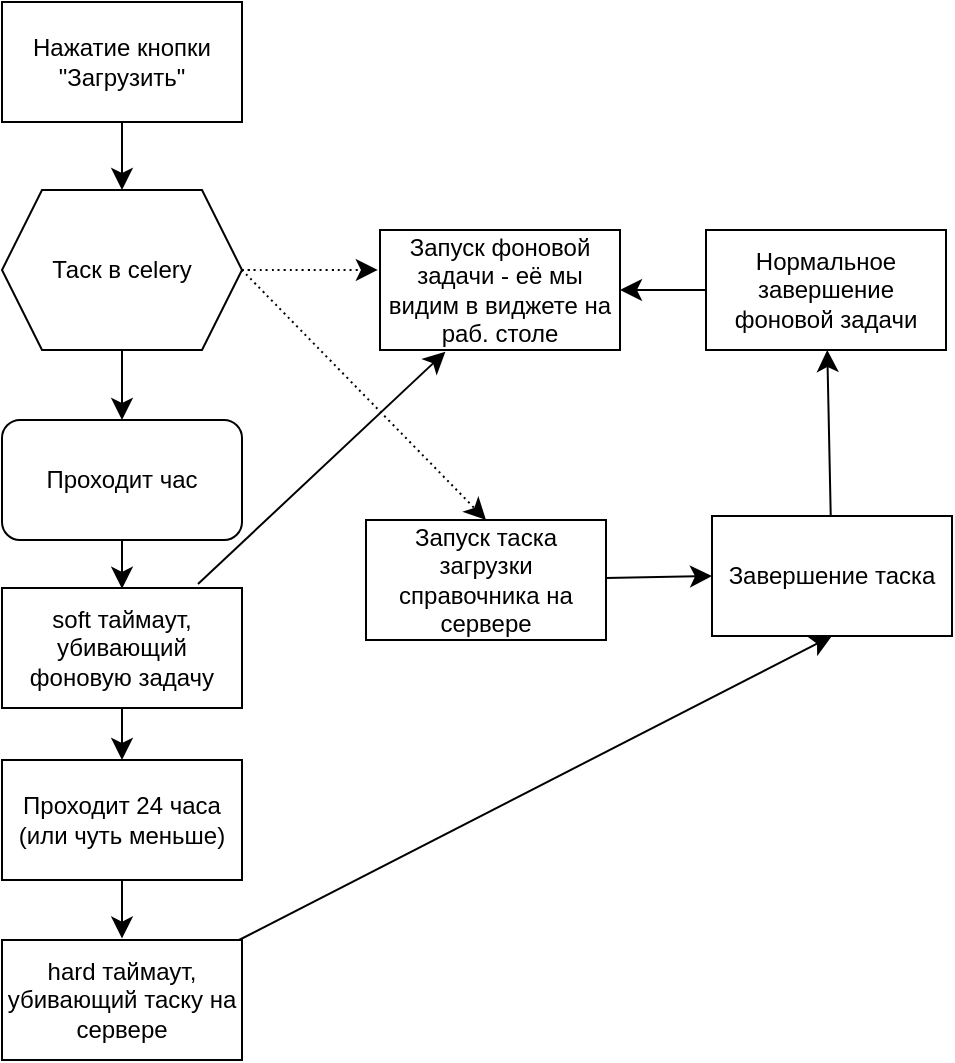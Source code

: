 <mxfile version="24.6.4" type="github">
  <diagram name="Page-1" id="SAffXF5wWCRBYehv1Hh8">
    <mxGraphModel dx="1552" dy="1038" grid="0" gridSize="10" guides="1" tooltips="1" connect="1" arrows="1" fold="1" page="0" pageScale="1" pageWidth="827" pageHeight="1169" math="0" shadow="0">
      <root>
        <mxCell id="0" />
        <mxCell id="1" parent="0" />
        <mxCell id="XOoU8E7iOTOzNlzP9aRr-24" style="edgeStyle=none;curved=1;rounded=0;orthogonalLoop=1;jettySize=auto;html=1;entryX=0.5;entryY=0;entryDx=0;entryDy=0;fontSize=12;startSize=8;endSize=8;" edge="1" parent="1" source="XOoU8E7iOTOzNlzP9aRr-1" target="XOoU8E7iOTOzNlzP9aRr-2">
          <mxGeometry relative="1" as="geometry" />
        </mxCell>
        <mxCell id="XOoU8E7iOTOzNlzP9aRr-1" value="Нажатие кнопки &quot;Загрузить&quot;" style="whiteSpace=wrap;html=1;" vertex="1" parent="1">
          <mxGeometry x="-320" y="-88" width="120" height="60" as="geometry" />
        </mxCell>
        <mxCell id="XOoU8E7iOTOzNlzP9aRr-4" style="edgeStyle=none;curved=1;rounded=0;orthogonalLoop=1;jettySize=auto;html=1;fontSize=12;startSize=8;endSize=8;exitX=1;exitY=0.5;exitDx=0;exitDy=0;dashed=1;dashPattern=1 2;entryX=0.5;entryY=0;entryDx=0;entryDy=0;" edge="1" parent="1" source="XOoU8E7iOTOzNlzP9aRr-2" target="XOoU8E7iOTOzNlzP9aRr-3">
          <mxGeometry relative="1" as="geometry">
            <mxPoint x="-132" y="150" as="targetPoint" />
            <mxPoint x="-198" y="46" as="sourcePoint" />
          </mxGeometry>
        </mxCell>
        <mxCell id="XOoU8E7iOTOzNlzP9aRr-6" style="edgeStyle=none;curved=1;rounded=0;orthogonalLoop=1;jettySize=auto;html=1;entryX=0.5;entryY=0;entryDx=0;entryDy=0;fontSize=12;startSize=8;endSize=8;" edge="1" parent="1" source="XOoU8E7iOTOzNlzP9aRr-2" target="XOoU8E7iOTOzNlzP9aRr-5">
          <mxGeometry relative="1" as="geometry" />
        </mxCell>
        <mxCell id="XOoU8E7iOTOzNlzP9aRr-2" value="Таск в celery" style="shape=hexagon;perimeter=hexagonPerimeter2;whiteSpace=wrap;html=1;fixedSize=1;" vertex="1" parent="1">
          <mxGeometry x="-320" y="6" width="120" height="80" as="geometry" />
        </mxCell>
        <mxCell id="XOoU8E7iOTOzNlzP9aRr-10" style="edgeStyle=none;curved=1;rounded=0;orthogonalLoop=1;jettySize=auto;html=1;entryX=0;entryY=0.5;entryDx=0;entryDy=0;fontSize=12;startSize=8;endSize=8;" edge="1" parent="1" source="XOoU8E7iOTOzNlzP9aRr-3" target="XOoU8E7iOTOzNlzP9aRr-9">
          <mxGeometry relative="1" as="geometry" />
        </mxCell>
        <mxCell id="XOoU8E7iOTOzNlzP9aRr-3" value="Запуск таска загрузки справочника на сервере" style="whiteSpace=wrap;html=1;" vertex="1" parent="1">
          <mxGeometry x="-138" y="171" width="120" height="60" as="geometry" />
        </mxCell>
        <mxCell id="XOoU8E7iOTOzNlzP9aRr-16" style="edgeStyle=none;curved=1;rounded=0;orthogonalLoop=1;jettySize=auto;html=1;fontSize=12;startSize=8;endSize=8;" edge="1" parent="1" source="XOoU8E7iOTOzNlzP9aRr-5">
          <mxGeometry relative="1" as="geometry">
            <mxPoint x="-260" y="205.38" as="targetPoint" />
          </mxGeometry>
        </mxCell>
        <mxCell id="XOoU8E7iOTOzNlzP9aRr-5" value="Проходит час" style="rounded=1;whiteSpace=wrap;html=1;" vertex="1" parent="1">
          <mxGeometry x="-320" y="121" width="120" height="60" as="geometry" />
        </mxCell>
        <mxCell id="XOoU8E7iOTOzNlzP9aRr-7" value="Запуск фоновой задачи - её мы видим в виджете на раб. столе" style="whiteSpace=wrap;html=1;" vertex="1" parent="1">
          <mxGeometry x="-131" y="26" width="120" height="60" as="geometry" />
        </mxCell>
        <mxCell id="XOoU8E7iOTOzNlzP9aRr-8" style="edgeStyle=none;curved=1;rounded=0;orthogonalLoop=1;jettySize=auto;html=1;entryX=-0.009;entryY=0.333;entryDx=0;entryDy=0;entryPerimeter=0;fontSize=12;startSize=8;endSize=8;dashed=1;dashPattern=1 2;" edge="1" parent="1" source="XOoU8E7iOTOzNlzP9aRr-2" target="XOoU8E7iOTOzNlzP9aRr-7">
          <mxGeometry relative="1" as="geometry" />
        </mxCell>
        <mxCell id="XOoU8E7iOTOzNlzP9aRr-14" value="" style="edgeStyle=none;curved=1;rounded=0;orthogonalLoop=1;jettySize=auto;html=1;fontSize=12;startSize=8;endSize=8;" edge="1" parent="1" source="XOoU8E7iOTOzNlzP9aRr-9" target="XOoU8E7iOTOzNlzP9aRr-12">
          <mxGeometry relative="1" as="geometry" />
        </mxCell>
        <mxCell id="XOoU8E7iOTOzNlzP9aRr-9" value="Завершение таска" style="whiteSpace=wrap;html=1;" vertex="1" parent="1">
          <mxGeometry x="35" y="169" width="120" height="60" as="geometry" />
        </mxCell>
        <mxCell id="XOoU8E7iOTOzNlzP9aRr-15" style="edgeStyle=none;curved=1;rounded=0;orthogonalLoop=1;jettySize=auto;html=1;entryX=1;entryY=0.5;entryDx=0;entryDy=0;fontSize=12;startSize=8;endSize=8;" edge="1" parent="1" source="XOoU8E7iOTOzNlzP9aRr-12" target="XOoU8E7iOTOzNlzP9aRr-7">
          <mxGeometry relative="1" as="geometry" />
        </mxCell>
        <mxCell id="XOoU8E7iOTOzNlzP9aRr-12" value="Нормальное завершение фоновой задачи" style="whiteSpace=wrap;html=1;" vertex="1" parent="1">
          <mxGeometry x="32" y="26" width="120" height="60" as="geometry" />
        </mxCell>
        <mxCell id="XOoU8E7iOTOzNlzP9aRr-18" style="edgeStyle=none;curved=1;rounded=0;orthogonalLoop=1;jettySize=auto;html=1;fontSize=12;startSize=8;endSize=8;" edge="1" parent="1">
          <mxGeometry relative="1" as="geometry">
            <mxPoint x="-98.326" y="86.93" as="targetPoint" />
            <mxPoint x="-222" y="203" as="sourcePoint" />
          </mxGeometry>
        </mxCell>
        <mxCell id="XOoU8E7iOTOzNlzP9aRr-20" style="edgeStyle=none;curved=1;rounded=0;orthogonalLoop=1;jettySize=auto;html=1;entryX=0.5;entryY=0;entryDx=0;entryDy=0;fontSize=12;startSize=8;endSize=8;" edge="1" parent="1" source="XOoU8E7iOTOzNlzP9aRr-17" target="XOoU8E7iOTOzNlzP9aRr-19">
          <mxGeometry relative="1" as="geometry" />
        </mxCell>
        <mxCell id="XOoU8E7iOTOzNlzP9aRr-17" value="soft таймаут, убивающий фоновую задачу" style="whiteSpace=wrap;html=1;" vertex="1" parent="1">
          <mxGeometry x="-320" y="205" width="120" height="60" as="geometry" />
        </mxCell>
        <mxCell id="XOoU8E7iOTOzNlzP9aRr-22" style="edgeStyle=none;curved=1;rounded=0;orthogonalLoop=1;jettySize=auto;html=1;fontSize=12;startSize=8;endSize=8;" edge="1" parent="1" source="XOoU8E7iOTOzNlzP9aRr-19">
          <mxGeometry relative="1" as="geometry">
            <mxPoint x="-260" y="380.264" as="targetPoint" />
          </mxGeometry>
        </mxCell>
        <mxCell id="XOoU8E7iOTOzNlzP9aRr-19" value="Проходит 24 часа (или чуть меньше)" style="whiteSpace=wrap;html=1;" vertex="1" parent="1">
          <mxGeometry x="-320" y="291" width="120" height="60" as="geometry" />
        </mxCell>
        <mxCell id="XOoU8E7iOTOzNlzP9aRr-23" style="edgeStyle=none;curved=1;rounded=0;orthogonalLoop=1;jettySize=auto;html=1;entryX=0.5;entryY=1;entryDx=0;entryDy=0;fontSize=12;startSize=8;endSize=8;" edge="1" parent="1" source="XOoU8E7iOTOzNlzP9aRr-21" target="XOoU8E7iOTOzNlzP9aRr-9">
          <mxGeometry relative="1" as="geometry" />
        </mxCell>
        <mxCell id="XOoU8E7iOTOzNlzP9aRr-21" value="hard таймаут, убивающий таску на сервере" style="whiteSpace=wrap;html=1;" vertex="1" parent="1">
          <mxGeometry x="-320" y="381" width="120" height="60" as="geometry" />
        </mxCell>
      </root>
    </mxGraphModel>
  </diagram>
</mxfile>
